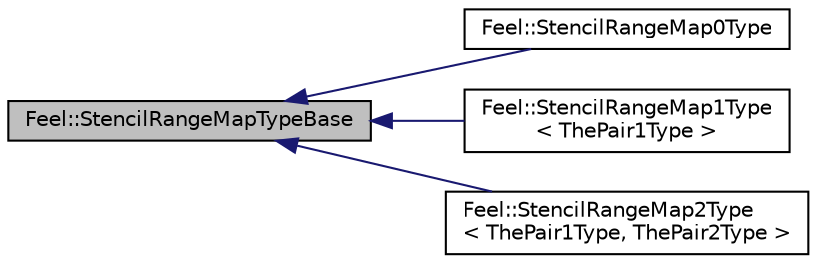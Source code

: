 digraph "Feel::StencilRangeMapTypeBase"
{
 // LATEX_PDF_SIZE
  edge [fontname="Helvetica",fontsize="10",labelfontname="Helvetica",labelfontsize="10"];
  node [fontname="Helvetica",fontsize="10",shape=record];
  rankdir="LR";
  Node1 [label="Feel::StencilRangeMapTypeBase",height=0.2,width=0.4,color="black", fillcolor="grey75", style="filled", fontcolor="black",tooltip=" "];
  Node1 -> Node2 [dir="back",color="midnightblue",fontsize="10",style="solid",fontname="Helvetica"];
  Node2 [label="Feel::StencilRangeMap0Type",height=0.2,width=0.4,color="black", fillcolor="white", style="filled",URL="$structFeel_1_1StencilRangeMap0Type.html",tooltip=" "];
  Node1 -> Node3 [dir="back",color="midnightblue",fontsize="10",style="solid",fontname="Helvetica"];
  Node3 [label="Feel::StencilRangeMap1Type\l\< ThePair1Type \>",height=0.2,width=0.4,color="black", fillcolor="white", style="filled",URL="$structFeel_1_1StencilRangeMap1Type.html",tooltip=" "];
  Node1 -> Node4 [dir="back",color="midnightblue",fontsize="10",style="solid",fontname="Helvetica"];
  Node4 [label="Feel::StencilRangeMap2Type\l\< ThePair1Type, ThePair2Type \>",height=0.2,width=0.4,color="black", fillcolor="white", style="filled",URL="$structFeel_1_1StencilRangeMap2Type.html",tooltip=" "];
}
